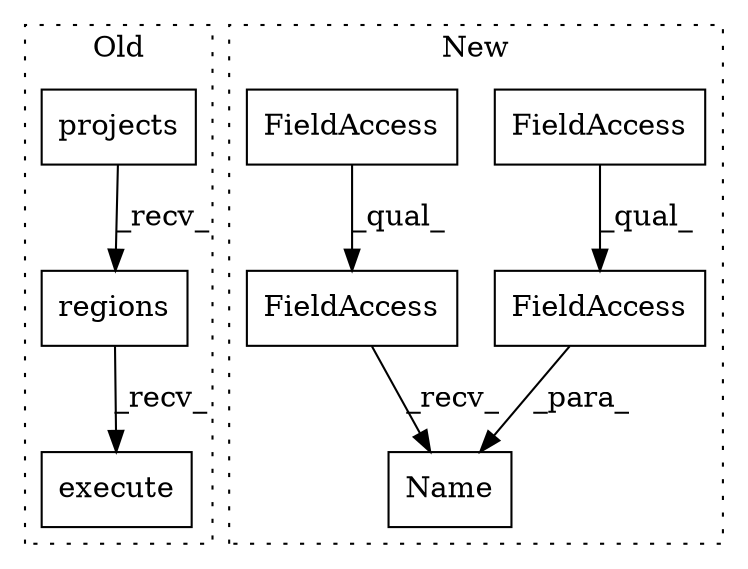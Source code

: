 digraph G {
subgraph cluster0 {
1 [label="execute" a="32" s="5170" l="9" shape="box"];
3 [label="projects" a="32" s="5115" l="10" shape="box"];
4 [label="regions" a="32" s="5126" l="9" shape="box"];
label = "Old";
style="dotted";
}
subgraph cluster1 {
2 [label="Name" a="32" s="5027,5048" l="5,1" shape="box"];
5 [label="FieldAccess" a="22" s="5032" l="16" shape="box"];
6 [label="FieldAccess" a="22" s="5032" l="10" shape="box"];
7 [label="FieldAccess" a="22" s="5010" l="16" shape="box"];
8 [label="FieldAccess" a="22" s="5010" l="10" shape="box"];
label = "New";
style="dotted";
}
3 -> 4 [label="_recv_"];
4 -> 1 [label="_recv_"];
5 -> 2 [label="_para_"];
6 -> 5 [label="_qual_"];
7 -> 2 [label="_recv_"];
8 -> 7 [label="_qual_"];
}